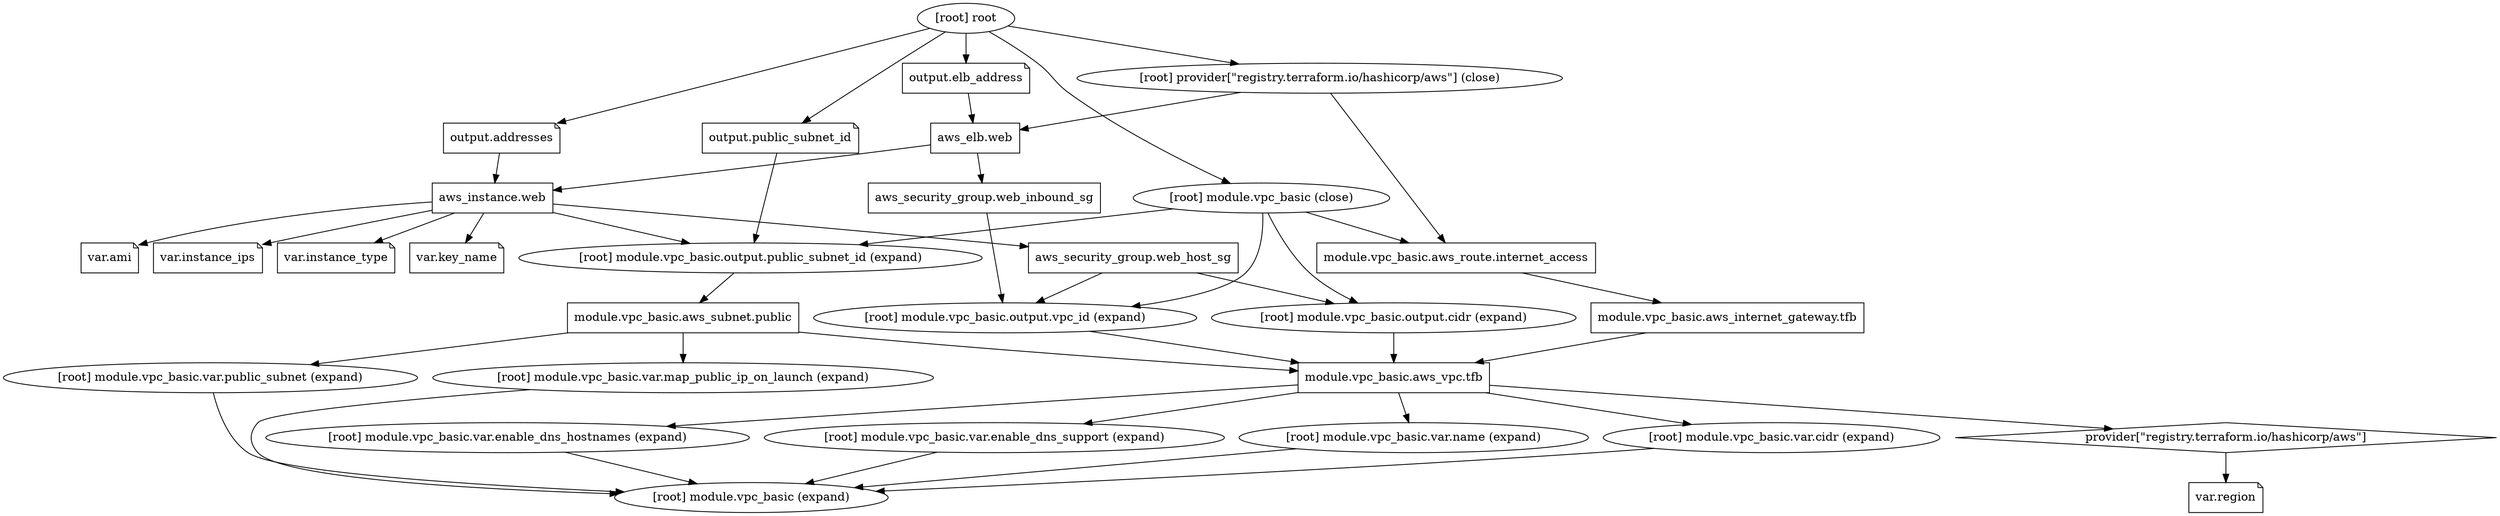digraph {
	compound = "true"
	newrank = "true"
	subgraph "root" {
		"[root] aws_elb.web (expand)" [label = "aws_elb.web", shape = "box"]
		"[root] aws_instance.web (expand)" [label = "aws_instance.web", shape = "box"]
		"[root] aws_security_group.web_host_sg (expand)" [label = "aws_security_group.web_host_sg", shape = "box"]
		"[root] aws_security_group.web_inbound_sg (expand)" [label = "aws_security_group.web_inbound_sg", shape = "box"]
		"[root] module.vpc_basic.aws_internet_gateway.tfb (expand)" [label = "module.vpc_basic.aws_internet_gateway.tfb", shape = "box"]
		"[root] module.vpc_basic.aws_route.internet_access (expand)" [label = "module.vpc_basic.aws_route.internet_access", shape = "box"]
		"[root] module.vpc_basic.aws_subnet.public (expand)" [label = "module.vpc_basic.aws_subnet.public", shape = "box"]
		"[root] module.vpc_basic.aws_vpc.tfb (expand)" [label = "module.vpc_basic.aws_vpc.tfb", shape = "box"]
		"[root] output.addresses" [label = "output.addresses", shape = "note"]
		"[root] output.elb_address" [label = "output.elb_address", shape = "note"]
		"[root] output.public_subnet_id" [label = "output.public_subnet_id", shape = "note"]
		"[root] provider[\"registry.terraform.io/hashicorp/aws\"]" [label = "provider[\"registry.terraform.io/hashicorp/aws\"]", shape = "diamond"]
		"[root] var.ami" [label = "var.ami", shape = "note"]
		"[root] var.instance_ips" [label = "var.instance_ips", shape = "note"]
		"[root] var.instance_type" [label = "var.instance_type", shape = "note"]
		"[root] var.key_name" [label = "var.key_name", shape = "note"]
		"[root] var.region" [label = "var.region", shape = "note"]
		"[root] aws_elb.web (expand)" -> "[root] aws_instance.web (expand)"
		"[root] aws_elb.web (expand)" -> "[root] aws_security_group.web_inbound_sg (expand)"
		"[root] aws_instance.web (expand)" -> "[root] aws_security_group.web_host_sg (expand)"
		"[root] aws_instance.web (expand)" -> "[root] module.vpc_basic.output.public_subnet_id (expand)"
		"[root] aws_instance.web (expand)" -> "[root] var.ami"
		"[root] aws_instance.web (expand)" -> "[root] var.instance_ips"
		"[root] aws_instance.web (expand)" -> "[root] var.instance_type"
		"[root] aws_instance.web (expand)" -> "[root] var.key_name"
		"[root] aws_security_group.web_host_sg (expand)" -> "[root] module.vpc_basic.output.cidr (expand)"
		"[root] aws_security_group.web_host_sg (expand)" -> "[root] module.vpc_basic.output.vpc_id (expand)"
		"[root] aws_security_group.web_inbound_sg (expand)" -> "[root] module.vpc_basic.output.vpc_id (expand)"
		"[root] module.vpc_basic (close)" -> "[root] module.vpc_basic.aws_route.internet_access (expand)"
		"[root] module.vpc_basic (close)" -> "[root] module.vpc_basic.output.cidr (expand)"
		"[root] module.vpc_basic (close)" -> "[root] module.vpc_basic.output.public_subnet_id (expand)"
		"[root] module.vpc_basic (close)" -> "[root] module.vpc_basic.output.vpc_id (expand)"
		"[root] module.vpc_basic.aws_internet_gateway.tfb (expand)" -> "[root] module.vpc_basic.aws_vpc.tfb (expand)"
		"[root] module.vpc_basic.aws_route.internet_access (expand)" -> "[root] module.vpc_basic.aws_internet_gateway.tfb (expand)"
		"[root] module.vpc_basic.aws_subnet.public (expand)" -> "[root] module.vpc_basic.aws_vpc.tfb (expand)"
		"[root] module.vpc_basic.aws_subnet.public (expand)" -> "[root] module.vpc_basic.var.map_public_ip_on_launch (expand)"
		"[root] module.vpc_basic.aws_subnet.public (expand)" -> "[root] module.vpc_basic.var.public_subnet (expand)"
		"[root] module.vpc_basic.aws_vpc.tfb (expand)" -> "[root] module.vpc_basic.var.cidr (expand)"
		"[root] module.vpc_basic.aws_vpc.tfb (expand)" -> "[root] module.vpc_basic.var.enable_dns_hostnames (expand)"
		"[root] module.vpc_basic.aws_vpc.tfb (expand)" -> "[root] module.vpc_basic.var.enable_dns_support (expand)"
		"[root] module.vpc_basic.aws_vpc.tfb (expand)" -> "[root] module.vpc_basic.var.name (expand)"
		"[root] module.vpc_basic.aws_vpc.tfb (expand)" -> "[root] provider[\"registry.terraform.io/hashicorp/aws\"]"
		"[root] module.vpc_basic.output.cidr (expand)" -> "[root] module.vpc_basic.aws_vpc.tfb (expand)"
		"[root] module.vpc_basic.output.public_subnet_id (expand)" -> "[root] module.vpc_basic.aws_subnet.public (expand)"
		"[root] module.vpc_basic.output.vpc_id (expand)" -> "[root] module.vpc_basic.aws_vpc.tfb (expand)"
		"[root] module.vpc_basic.var.cidr (expand)" -> "[root] module.vpc_basic (expand)"
		"[root] module.vpc_basic.var.enable_dns_hostnames (expand)" -> "[root] module.vpc_basic (expand)"
		"[root] module.vpc_basic.var.enable_dns_support (expand)" -> "[root] module.vpc_basic (expand)"
		"[root] module.vpc_basic.var.map_public_ip_on_launch (expand)" -> "[root] module.vpc_basic (expand)"
		"[root] module.vpc_basic.var.name (expand)" -> "[root] module.vpc_basic (expand)"
		"[root] module.vpc_basic.var.public_subnet (expand)" -> "[root] module.vpc_basic (expand)"
		"[root] output.addresses" -> "[root] aws_instance.web (expand)"
		"[root] output.elb_address" -> "[root] aws_elb.web (expand)"
		"[root] output.public_subnet_id" -> "[root] module.vpc_basic.output.public_subnet_id (expand)"
		"[root] provider[\"registry.terraform.io/hashicorp/aws\"] (close)" -> "[root] aws_elb.web (expand)"
		"[root] provider[\"registry.terraform.io/hashicorp/aws\"] (close)" -> "[root] module.vpc_basic.aws_route.internet_access (expand)"
		"[root] provider[\"registry.terraform.io/hashicorp/aws\"]" -> "[root] var.region"
		"[root] root" -> "[root] module.vpc_basic (close)"
		"[root] root" -> "[root] output.addresses"
		"[root] root" -> "[root] output.elb_address"
		"[root] root" -> "[root] output.public_subnet_id"
		"[root] root" -> "[root] provider[\"registry.terraform.io/hashicorp/aws\"] (close)"
	}
}

